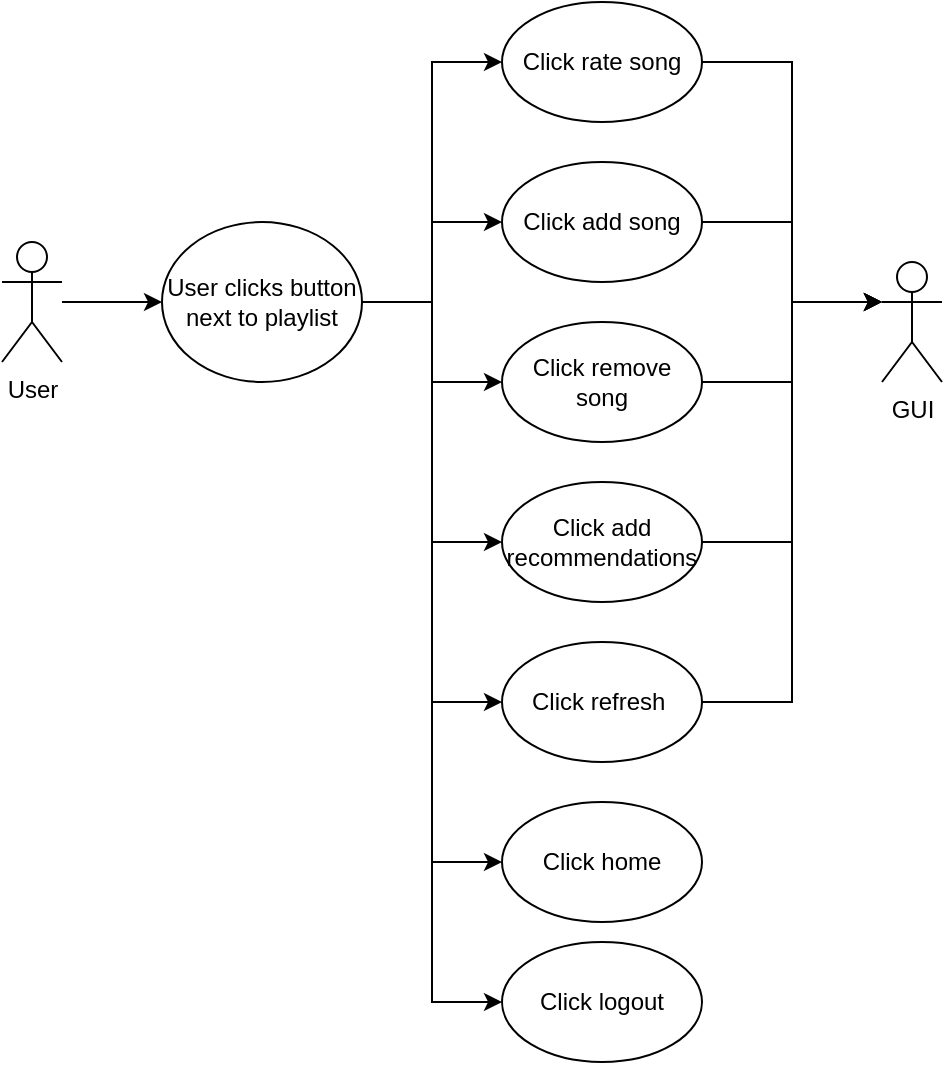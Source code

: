 <mxfile version="13.5.9" type="github">
  <diagram id="M5U9l8dbZMxuILq-FMUF" name="Page-1">
    <mxGraphModel dx="950" dy="456" grid="1" gridSize="10" guides="1" tooltips="1" connect="1" arrows="1" fold="1" page="1" pageScale="1" pageWidth="850" pageHeight="1100" math="0" shadow="0">
      <root>
        <mxCell id="0" />
        <mxCell id="1" parent="0" />
        <mxCell id="rc5mNJRZWNXgHIaIEqdU-7" style="edgeStyle=orthogonalEdgeStyle;rounded=0;orthogonalLoop=1;jettySize=auto;html=1;entryX=0;entryY=0.5;entryDx=0;entryDy=0;" parent="1" source="rc5mNJRZWNXgHIaIEqdU-8" target="rc5mNJRZWNXgHIaIEqdU-13" edge="1">
          <mxGeometry relative="1" as="geometry" />
        </mxCell>
        <mxCell id="rc5mNJRZWNXgHIaIEqdU-8" value="User" style="shape=umlActor;verticalLabelPosition=bottom;labelBackgroundColor=#ffffff;verticalAlign=top;html=1;outlineConnect=0;" parent="1" vertex="1">
          <mxGeometry x="90" y="230" width="30" height="60" as="geometry" />
        </mxCell>
        <mxCell id="rc5mNJRZWNXgHIaIEqdU-9" style="edgeStyle=orthogonalEdgeStyle;rounded=0;orthogonalLoop=1;jettySize=auto;html=1;entryX=0;entryY=0.5;entryDx=0;entryDy=0;" parent="1" source="rc5mNJRZWNXgHIaIEqdU-13" target="rc5mNJRZWNXgHIaIEqdU-17" edge="1">
          <mxGeometry relative="1" as="geometry" />
        </mxCell>
        <mxCell id="rc5mNJRZWNXgHIaIEqdU-10" style="edgeStyle=orthogonalEdgeStyle;rounded=0;orthogonalLoop=1;jettySize=auto;html=1;entryX=0;entryY=0.5;entryDx=0;entryDy=0;" parent="1" source="rc5mNJRZWNXgHIaIEqdU-13" target="rc5mNJRZWNXgHIaIEqdU-19" edge="1">
          <mxGeometry relative="1" as="geometry" />
        </mxCell>
        <mxCell id="rc5mNJRZWNXgHIaIEqdU-11" style="edgeStyle=orthogonalEdgeStyle;rounded=0;orthogonalLoop=1;jettySize=auto;html=1;entryX=0;entryY=0.5;entryDx=0;entryDy=0;" parent="1" source="rc5mNJRZWNXgHIaIEqdU-13" target="rc5mNJRZWNXgHIaIEqdU-21" edge="1">
          <mxGeometry relative="1" as="geometry" />
        </mxCell>
        <mxCell id="rc5mNJRZWNXgHIaIEqdU-12" style="edgeStyle=orthogonalEdgeStyle;rounded=0;orthogonalLoop=1;jettySize=auto;html=1;entryX=0;entryY=0.5;entryDx=0;entryDy=0;" parent="1" source="rc5mNJRZWNXgHIaIEqdU-13" target="rc5mNJRZWNXgHIaIEqdU-15" edge="1">
          <mxGeometry relative="1" as="geometry" />
        </mxCell>
        <mxCell id="tExjtVkeemtlfO3JOba_-3" style="edgeStyle=orthogonalEdgeStyle;rounded=0;orthogonalLoop=1;jettySize=auto;html=1;entryX=0;entryY=0.5;entryDx=0;entryDy=0;" edge="1" parent="1" source="rc5mNJRZWNXgHIaIEqdU-13" target="tExjtVkeemtlfO3JOba_-1">
          <mxGeometry relative="1" as="geometry" />
        </mxCell>
        <mxCell id="tExjtVkeemtlfO3JOba_-4" style="edgeStyle=orthogonalEdgeStyle;rounded=0;orthogonalLoop=1;jettySize=auto;html=1;entryX=0;entryY=0.5;entryDx=0;entryDy=0;" edge="1" parent="1" source="rc5mNJRZWNXgHIaIEqdU-13" target="tExjtVkeemtlfO3JOba_-2">
          <mxGeometry relative="1" as="geometry" />
        </mxCell>
        <mxCell id="tExjtVkeemtlfO3JOba_-6" style="edgeStyle=orthogonalEdgeStyle;rounded=0;orthogonalLoop=1;jettySize=auto;html=1;entryX=0;entryY=0.5;entryDx=0;entryDy=0;" edge="1" parent="1" source="rc5mNJRZWNXgHIaIEqdU-13" target="tExjtVkeemtlfO3JOba_-5">
          <mxGeometry relative="1" as="geometry" />
        </mxCell>
        <mxCell id="rc5mNJRZWNXgHIaIEqdU-13" value="User clicks button next to playlist" style="ellipse;whiteSpace=wrap;html=1;" parent="1" vertex="1">
          <mxGeometry x="170" y="220" width="100" height="80" as="geometry" />
        </mxCell>
        <mxCell id="rc5mNJRZWNXgHIaIEqdU-14" style="edgeStyle=orthogonalEdgeStyle;rounded=0;orthogonalLoop=1;jettySize=auto;html=1;entryX=0;entryY=0.333;entryDx=0;entryDy=0;entryPerimeter=0;" parent="1" source="rc5mNJRZWNXgHIaIEqdU-15" target="rc5mNJRZWNXgHIaIEqdU-22" edge="1">
          <mxGeometry relative="1" as="geometry" />
        </mxCell>
        <mxCell id="rc5mNJRZWNXgHIaIEqdU-15" value="Click rate song" style="ellipse;whiteSpace=wrap;html=1;" parent="1" vertex="1">
          <mxGeometry x="340" y="110" width="100" height="60" as="geometry" />
        </mxCell>
        <mxCell id="rc5mNJRZWNXgHIaIEqdU-16" style="edgeStyle=orthogonalEdgeStyle;rounded=0;orthogonalLoop=1;jettySize=auto;html=1;exitX=1;exitY=0.5;exitDx=0;exitDy=0;entryX=0;entryY=0.333;entryDx=0;entryDy=0;entryPerimeter=0;" parent="1" source="rc5mNJRZWNXgHIaIEqdU-17" target="rc5mNJRZWNXgHIaIEqdU-22" edge="1">
          <mxGeometry relative="1" as="geometry" />
        </mxCell>
        <mxCell id="rc5mNJRZWNXgHIaIEqdU-17" value="Click add song" style="ellipse;whiteSpace=wrap;html=1;" parent="1" vertex="1">
          <mxGeometry x="340" y="190" width="100" height="60" as="geometry" />
        </mxCell>
        <mxCell id="rc5mNJRZWNXgHIaIEqdU-18" style="edgeStyle=orthogonalEdgeStyle;rounded=0;orthogonalLoop=1;jettySize=auto;html=1;entryX=0;entryY=0.333;entryDx=0;entryDy=0;entryPerimeter=0;" parent="1" source="rc5mNJRZWNXgHIaIEqdU-19" target="rc5mNJRZWNXgHIaIEqdU-22" edge="1">
          <mxGeometry relative="1" as="geometry" />
        </mxCell>
        <mxCell id="rc5mNJRZWNXgHIaIEqdU-19" value="Click remove song" style="ellipse;whiteSpace=wrap;html=1;" parent="1" vertex="1">
          <mxGeometry x="340" y="270" width="100" height="60" as="geometry" />
        </mxCell>
        <mxCell id="rc5mNJRZWNXgHIaIEqdU-20" style="edgeStyle=orthogonalEdgeStyle;rounded=0;orthogonalLoop=1;jettySize=auto;html=1;entryX=0;entryY=0.333;entryDx=0;entryDy=0;entryPerimeter=0;" parent="1" source="rc5mNJRZWNXgHIaIEqdU-21" target="rc5mNJRZWNXgHIaIEqdU-22" edge="1">
          <mxGeometry relative="1" as="geometry" />
        </mxCell>
        <mxCell id="rc5mNJRZWNXgHIaIEqdU-21" value="Click add recommendations" style="ellipse;whiteSpace=wrap;html=1;" parent="1" vertex="1">
          <mxGeometry x="340" y="350" width="100" height="60" as="geometry" />
        </mxCell>
        <mxCell id="rc5mNJRZWNXgHIaIEqdU-22" value="GUI" style="shape=umlActor;verticalLabelPosition=bottom;labelBackgroundColor=#ffffff;verticalAlign=top;html=1;outlineConnect=0;" parent="1" vertex="1">
          <mxGeometry x="530" y="240" width="30" height="60" as="geometry" />
        </mxCell>
        <mxCell id="tExjtVkeemtlfO3JOba_-7" style="edgeStyle=orthogonalEdgeStyle;rounded=0;orthogonalLoop=1;jettySize=auto;html=1;entryX=0;entryY=0.333;entryDx=0;entryDy=0;entryPerimeter=0;" edge="1" parent="1" source="tExjtVkeemtlfO3JOba_-1" target="rc5mNJRZWNXgHIaIEqdU-22">
          <mxGeometry relative="1" as="geometry" />
        </mxCell>
        <mxCell id="tExjtVkeemtlfO3JOba_-1" value="Click refresh&amp;nbsp;" style="ellipse;whiteSpace=wrap;html=1;" vertex="1" parent="1">
          <mxGeometry x="340" y="430" width="100" height="60" as="geometry" />
        </mxCell>
        <mxCell id="tExjtVkeemtlfO3JOba_-2" value="Click home" style="ellipse;whiteSpace=wrap;html=1;" vertex="1" parent="1">
          <mxGeometry x="340" y="510" width="100" height="60" as="geometry" />
        </mxCell>
        <mxCell id="tExjtVkeemtlfO3JOba_-5" value="Click logout" style="ellipse;whiteSpace=wrap;html=1;" vertex="1" parent="1">
          <mxGeometry x="340" y="580" width="100" height="60" as="geometry" />
        </mxCell>
      </root>
    </mxGraphModel>
  </diagram>
</mxfile>
